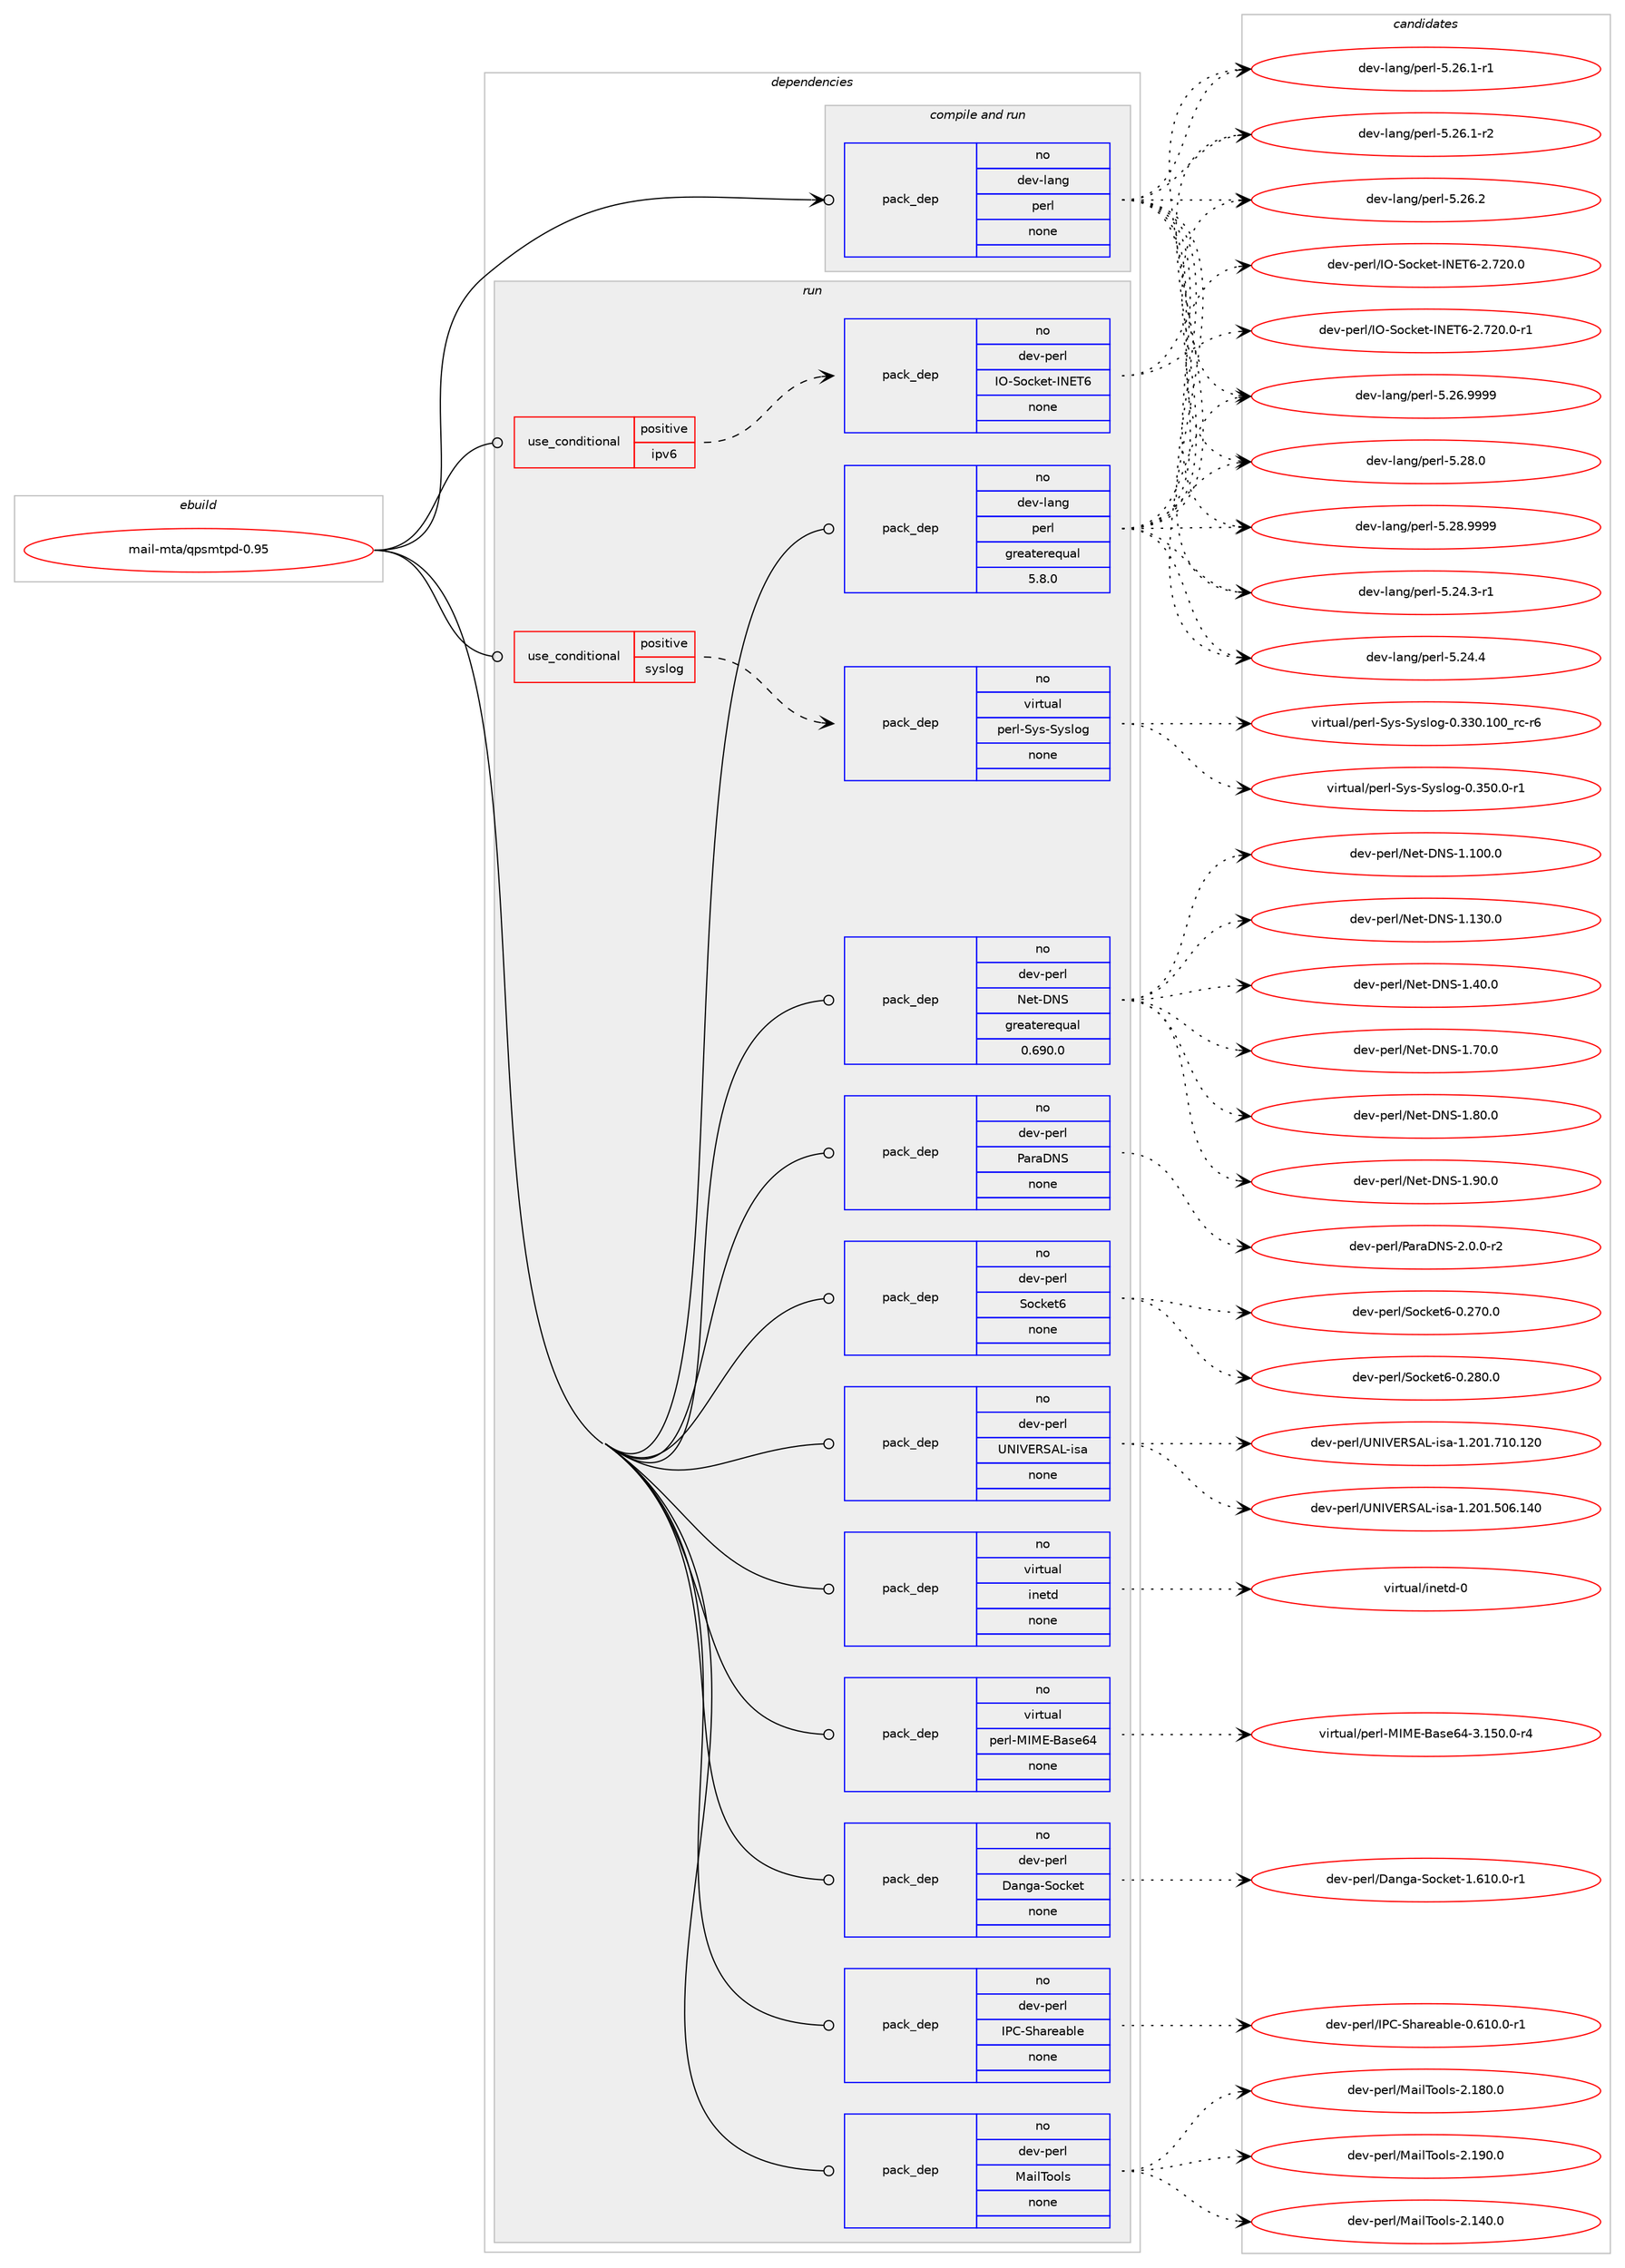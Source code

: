 digraph prolog {

# *************
# Graph options
# *************

newrank=true;
concentrate=true;
compound=true;
graph [rankdir=LR,fontname=Helvetica,fontsize=10,ranksep=1.5];#, ranksep=2.5, nodesep=0.2];
edge  [arrowhead=vee];
node  [fontname=Helvetica,fontsize=10];

# **********
# The ebuild
# **********

subgraph cluster_leftcol {
color=gray;
rank=same;
label=<<i>ebuild</i>>;
id [label="mail-mta/qpsmtpd-0.95", color=red, width=4, href="../mail-mta/qpsmtpd-0.95.svg"];
}

# ****************
# The dependencies
# ****************

subgraph cluster_midcol {
color=gray;
label=<<i>dependencies</i>>;
subgraph cluster_compile {
fillcolor="#eeeeee";
style=filled;
label=<<i>compile</i>>;
}
subgraph cluster_compileandrun {
fillcolor="#eeeeee";
style=filled;
label=<<i>compile and run</i>>;
subgraph pack4477 {
dependency5480 [label=<<TABLE BORDER="0" CELLBORDER="1" CELLSPACING="0" CELLPADDING="4" WIDTH="220"><TR><TD ROWSPAN="6" CELLPADDING="30">pack_dep</TD></TR><TR><TD WIDTH="110">no</TD></TR><TR><TD>dev-lang</TD></TR><TR><TD>perl</TD></TR><TR><TD>none</TD></TR><TR><TD></TD></TR></TABLE>>, shape=none, color=blue];
}
id:e -> dependency5480:w [weight=20,style="solid",arrowhead="odotvee"];
}
subgraph cluster_run {
fillcolor="#eeeeee";
style=filled;
label=<<i>run</i>>;
subgraph cond862 {
dependency5481 [label=<<TABLE BORDER="0" CELLBORDER="1" CELLSPACING="0" CELLPADDING="4"><TR><TD ROWSPAN="3" CELLPADDING="10">use_conditional</TD></TR><TR><TD>positive</TD></TR><TR><TD>ipv6</TD></TR></TABLE>>, shape=none, color=red];
subgraph pack4478 {
dependency5482 [label=<<TABLE BORDER="0" CELLBORDER="1" CELLSPACING="0" CELLPADDING="4" WIDTH="220"><TR><TD ROWSPAN="6" CELLPADDING="30">pack_dep</TD></TR><TR><TD WIDTH="110">no</TD></TR><TR><TD>dev-perl</TD></TR><TR><TD>IO-Socket-INET6</TD></TR><TR><TD>none</TD></TR><TR><TD></TD></TR></TABLE>>, shape=none, color=blue];
}
dependency5481:e -> dependency5482:w [weight=20,style="dashed",arrowhead="vee"];
}
id:e -> dependency5481:w [weight=20,style="solid",arrowhead="odot"];
subgraph cond863 {
dependency5483 [label=<<TABLE BORDER="0" CELLBORDER="1" CELLSPACING="0" CELLPADDING="4"><TR><TD ROWSPAN="3" CELLPADDING="10">use_conditional</TD></TR><TR><TD>positive</TD></TR><TR><TD>syslog</TD></TR></TABLE>>, shape=none, color=red];
subgraph pack4479 {
dependency5484 [label=<<TABLE BORDER="0" CELLBORDER="1" CELLSPACING="0" CELLPADDING="4" WIDTH="220"><TR><TD ROWSPAN="6" CELLPADDING="30">pack_dep</TD></TR><TR><TD WIDTH="110">no</TD></TR><TR><TD>virtual</TD></TR><TR><TD>perl-Sys-Syslog</TD></TR><TR><TD>none</TD></TR><TR><TD></TD></TR></TABLE>>, shape=none, color=blue];
}
dependency5483:e -> dependency5484:w [weight=20,style="dashed",arrowhead="vee"];
}
id:e -> dependency5483:w [weight=20,style="solid",arrowhead="odot"];
subgraph pack4480 {
dependency5485 [label=<<TABLE BORDER="0" CELLBORDER="1" CELLSPACING="0" CELLPADDING="4" WIDTH="220"><TR><TD ROWSPAN="6" CELLPADDING="30">pack_dep</TD></TR><TR><TD WIDTH="110">no</TD></TR><TR><TD>dev-lang</TD></TR><TR><TD>perl</TD></TR><TR><TD>greaterequal</TD></TR><TR><TD>5.8.0</TD></TR></TABLE>>, shape=none, color=blue];
}
id:e -> dependency5485:w [weight=20,style="solid",arrowhead="odot"];
subgraph pack4481 {
dependency5486 [label=<<TABLE BORDER="0" CELLBORDER="1" CELLSPACING="0" CELLPADDING="4" WIDTH="220"><TR><TD ROWSPAN="6" CELLPADDING="30">pack_dep</TD></TR><TR><TD WIDTH="110">no</TD></TR><TR><TD>dev-perl</TD></TR><TR><TD>Danga-Socket</TD></TR><TR><TD>none</TD></TR><TR><TD></TD></TR></TABLE>>, shape=none, color=blue];
}
id:e -> dependency5486:w [weight=20,style="solid",arrowhead="odot"];
subgraph pack4482 {
dependency5487 [label=<<TABLE BORDER="0" CELLBORDER="1" CELLSPACING="0" CELLPADDING="4" WIDTH="220"><TR><TD ROWSPAN="6" CELLPADDING="30">pack_dep</TD></TR><TR><TD WIDTH="110">no</TD></TR><TR><TD>dev-perl</TD></TR><TR><TD>IPC-Shareable</TD></TR><TR><TD>none</TD></TR><TR><TD></TD></TR></TABLE>>, shape=none, color=blue];
}
id:e -> dependency5487:w [weight=20,style="solid",arrowhead="odot"];
subgraph pack4483 {
dependency5488 [label=<<TABLE BORDER="0" CELLBORDER="1" CELLSPACING="0" CELLPADDING="4" WIDTH="220"><TR><TD ROWSPAN="6" CELLPADDING="30">pack_dep</TD></TR><TR><TD WIDTH="110">no</TD></TR><TR><TD>dev-perl</TD></TR><TR><TD>MailTools</TD></TR><TR><TD>none</TD></TR><TR><TD></TD></TR></TABLE>>, shape=none, color=blue];
}
id:e -> dependency5488:w [weight=20,style="solid",arrowhead="odot"];
subgraph pack4484 {
dependency5489 [label=<<TABLE BORDER="0" CELLBORDER="1" CELLSPACING="0" CELLPADDING="4" WIDTH="220"><TR><TD ROWSPAN="6" CELLPADDING="30">pack_dep</TD></TR><TR><TD WIDTH="110">no</TD></TR><TR><TD>dev-perl</TD></TR><TR><TD>Net-DNS</TD></TR><TR><TD>greaterequal</TD></TR><TR><TD>0.690.0</TD></TR></TABLE>>, shape=none, color=blue];
}
id:e -> dependency5489:w [weight=20,style="solid",arrowhead="odot"];
subgraph pack4485 {
dependency5490 [label=<<TABLE BORDER="0" CELLBORDER="1" CELLSPACING="0" CELLPADDING="4" WIDTH="220"><TR><TD ROWSPAN="6" CELLPADDING="30">pack_dep</TD></TR><TR><TD WIDTH="110">no</TD></TR><TR><TD>dev-perl</TD></TR><TR><TD>ParaDNS</TD></TR><TR><TD>none</TD></TR><TR><TD></TD></TR></TABLE>>, shape=none, color=blue];
}
id:e -> dependency5490:w [weight=20,style="solid",arrowhead="odot"];
subgraph pack4486 {
dependency5491 [label=<<TABLE BORDER="0" CELLBORDER="1" CELLSPACING="0" CELLPADDING="4" WIDTH="220"><TR><TD ROWSPAN="6" CELLPADDING="30">pack_dep</TD></TR><TR><TD WIDTH="110">no</TD></TR><TR><TD>dev-perl</TD></TR><TR><TD>Socket6</TD></TR><TR><TD>none</TD></TR><TR><TD></TD></TR></TABLE>>, shape=none, color=blue];
}
id:e -> dependency5491:w [weight=20,style="solid",arrowhead="odot"];
subgraph pack4487 {
dependency5492 [label=<<TABLE BORDER="0" CELLBORDER="1" CELLSPACING="0" CELLPADDING="4" WIDTH="220"><TR><TD ROWSPAN="6" CELLPADDING="30">pack_dep</TD></TR><TR><TD WIDTH="110">no</TD></TR><TR><TD>dev-perl</TD></TR><TR><TD>UNIVERSAL-isa</TD></TR><TR><TD>none</TD></TR><TR><TD></TD></TR></TABLE>>, shape=none, color=blue];
}
id:e -> dependency5492:w [weight=20,style="solid",arrowhead="odot"];
subgraph pack4488 {
dependency5493 [label=<<TABLE BORDER="0" CELLBORDER="1" CELLSPACING="0" CELLPADDING="4" WIDTH="220"><TR><TD ROWSPAN="6" CELLPADDING="30">pack_dep</TD></TR><TR><TD WIDTH="110">no</TD></TR><TR><TD>virtual</TD></TR><TR><TD>inetd</TD></TR><TR><TD>none</TD></TR><TR><TD></TD></TR></TABLE>>, shape=none, color=blue];
}
id:e -> dependency5493:w [weight=20,style="solid",arrowhead="odot"];
subgraph pack4489 {
dependency5494 [label=<<TABLE BORDER="0" CELLBORDER="1" CELLSPACING="0" CELLPADDING="4" WIDTH="220"><TR><TD ROWSPAN="6" CELLPADDING="30">pack_dep</TD></TR><TR><TD WIDTH="110">no</TD></TR><TR><TD>virtual</TD></TR><TR><TD>perl-MIME-Base64</TD></TR><TR><TD>none</TD></TR><TR><TD></TD></TR></TABLE>>, shape=none, color=blue];
}
id:e -> dependency5494:w [weight=20,style="solid",arrowhead="odot"];
}
}

# **************
# The candidates
# **************

subgraph cluster_choices {
rank=same;
color=gray;
label=<<i>candidates</i>>;

subgraph choice4477 {
color=black;
nodesep=1;
choice100101118451089711010347112101114108455346505246514511449 [label="dev-lang/perl-5.24.3-r1", color=red, width=4,href="../dev-lang/perl-5.24.3-r1.svg"];
choice10010111845108971101034711210111410845534650524652 [label="dev-lang/perl-5.24.4", color=red, width=4,href="../dev-lang/perl-5.24.4.svg"];
choice100101118451089711010347112101114108455346505446494511449 [label="dev-lang/perl-5.26.1-r1", color=red, width=4,href="../dev-lang/perl-5.26.1-r1.svg"];
choice100101118451089711010347112101114108455346505446494511450 [label="dev-lang/perl-5.26.1-r2", color=red, width=4,href="../dev-lang/perl-5.26.1-r2.svg"];
choice10010111845108971101034711210111410845534650544650 [label="dev-lang/perl-5.26.2", color=red, width=4,href="../dev-lang/perl-5.26.2.svg"];
choice10010111845108971101034711210111410845534650544657575757 [label="dev-lang/perl-5.26.9999", color=red, width=4,href="../dev-lang/perl-5.26.9999.svg"];
choice10010111845108971101034711210111410845534650564648 [label="dev-lang/perl-5.28.0", color=red, width=4,href="../dev-lang/perl-5.28.0.svg"];
choice10010111845108971101034711210111410845534650564657575757 [label="dev-lang/perl-5.28.9999", color=red, width=4,href="../dev-lang/perl-5.28.9999.svg"];
dependency5480:e -> choice100101118451089711010347112101114108455346505246514511449:w [style=dotted,weight="100"];
dependency5480:e -> choice10010111845108971101034711210111410845534650524652:w [style=dotted,weight="100"];
dependency5480:e -> choice100101118451089711010347112101114108455346505446494511449:w [style=dotted,weight="100"];
dependency5480:e -> choice100101118451089711010347112101114108455346505446494511450:w [style=dotted,weight="100"];
dependency5480:e -> choice10010111845108971101034711210111410845534650544650:w [style=dotted,weight="100"];
dependency5480:e -> choice10010111845108971101034711210111410845534650544657575757:w [style=dotted,weight="100"];
dependency5480:e -> choice10010111845108971101034711210111410845534650564648:w [style=dotted,weight="100"];
dependency5480:e -> choice10010111845108971101034711210111410845534650564657575757:w [style=dotted,weight="100"];
}
subgraph choice4478 {
color=black;
nodesep=1;
choice100101118451121011141084773794583111991071011164573786984544550465550484648 [label="dev-perl/IO-Socket-INET6-2.720.0", color=red, width=4,href="../dev-perl/IO-Socket-INET6-2.720.0.svg"];
choice1001011184511210111410847737945831119910710111645737869845445504655504846484511449 [label="dev-perl/IO-Socket-INET6-2.720.0-r1", color=red, width=4,href="../dev-perl/IO-Socket-INET6-2.720.0-r1.svg"];
dependency5482:e -> choice100101118451121011141084773794583111991071011164573786984544550465550484648:w [style=dotted,weight="100"];
dependency5482:e -> choice1001011184511210111410847737945831119910710111645737869845445504655504846484511449:w [style=dotted,weight="100"];
}
subgraph choice4479 {
color=black;
nodesep=1;
choice1181051141161179710847112101114108458312111545831211151081111034548465151484649484895114994511454 [label="virtual/perl-Sys-Syslog-0.330.100_rc-r6", color=red, width=4,href="../virtual/perl-Sys-Syslog-0.330.100_rc-r6.svg"];
choice11810511411611797108471121011141084583121115458312111510811110345484651534846484511449 [label="virtual/perl-Sys-Syslog-0.350.0-r1", color=red, width=4,href="../virtual/perl-Sys-Syslog-0.350.0-r1.svg"];
dependency5484:e -> choice1181051141161179710847112101114108458312111545831211151081111034548465151484649484895114994511454:w [style=dotted,weight="100"];
dependency5484:e -> choice11810511411611797108471121011141084583121115458312111510811110345484651534846484511449:w [style=dotted,weight="100"];
}
subgraph choice4480 {
color=black;
nodesep=1;
choice100101118451089711010347112101114108455346505246514511449 [label="dev-lang/perl-5.24.3-r1", color=red, width=4,href="../dev-lang/perl-5.24.3-r1.svg"];
choice10010111845108971101034711210111410845534650524652 [label="dev-lang/perl-5.24.4", color=red, width=4,href="../dev-lang/perl-5.24.4.svg"];
choice100101118451089711010347112101114108455346505446494511449 [label="dev-lang/perl-5.26.1-r1", color=red, width=4,href="../dev-lang/perl-5.26.1-r1.svg"];
choice100101118451089711010347112101114108455346505446494511450 [label="dev-lang/perl-5.26.1-r2", color=red, width=4,href="../dev-lang/perl-5.26.1-r2.svg"];
choice10010111845108971101034711210111410845534650544650 [label="dev-lang/perl-5.26.2", color=red, width=4,href="../dev-lang/perl-5.26.2.svg"];
choice10010111845108971101034711210111410845534650544657575757 [label="dev-lang/perl-5.26.9999", color=red, width=4,href="../dev-lang/perl-5.26.9999.svg"];
choice10010111845108971101034711210111410845534650564648 [label="dev-lang/perl-5.28.0", color=red, width=4,href="../dev-lang/perl-5.28.0.svg"];
choice10010111845108971101034711210111410845534650564657575757 [label="dev-lang/perl-5.28.9999", color=red, width=4,href="../dev-lang/perl-5.28.9999.svg"];
dependency5485:e -> choice100101118451089711010347112101114108455346505246514511449:w [style=dotted,weight="100"];
dependency5485:e -> choice10010111845108971101034711210111410845534650524652:w [style=dotted,weight="100"];
dependency5485:e -> choice100101118451089711010347112101114108455346505446494511449:w [style=dotted,weight="100"];
dependency5485:e -> choice100101118451089711010347112101114108455346505446494511450:w [style=dotted,weight="100"];
dependency5485:e -> choice10010111845108971101034711210111410845534650544650:w [style=dotted,weight="100"];
dependency5485:e -> choice10010111845108971101034711210111410845534650544657575757:w [style=dotted,weight="100"];
dependency5485:e -> choice10010111845108971101034711210111410845534650564648:w [style=dotted,weight="100"];
dependency5485:e -> choice10010111845108971101034711210111410845534650564657575757:w [style=dotted,weight="100"];
}
subgraph choice4481 {
color=black;
nodesep=1;
choice100101118451121011141084768971101039745831119910710111645494654494846484511449 [label="dev-perl/Danga-Socket-1.610.0-r1", color=red, width=4,href="../dev-perl/Danga-Socket-1.610.0-r1.svg"];
dependency5486:e -> choice100101118451121011141084768971101039745831119910710111645494654494846484511449:w [style=dotted,weight="100"];
}
subgraph choice4482 {
color=black;
nodesep=1;
choice1001011184511210111410847738067458310497114101979810810145484654494846484511449 [label="dev-perl/IPC-Shareable-0.610.0-r1", color=red, width=4,href="../dev-perl/IPC-Shareable-0.610.0-r1.svg"];
dependency5487:e -> choice1001011184511210111410847738067458310497114101979810810145484654494846484511449:w [style=dotted,weight="100"];
}
subgraph choice4483 {
color=black;
nodesep=1;
choice10010111845112101114108477797105108841111111081154550464952484648 [label="dev-perl/MailTools-2.140.0", color=red, width=4,href="../dev-perl/MailTools-2.140.0.svg"];
choice10010111845112101114108477797105108841111111081154550464956484648 [label="dev-perl/MailTools-2.180.0", color=red, width=4,href="../dev-perl/MailTools-2.180.0.svg"];
choice10010111845112101114108477797105108841111111081154550464957484648 [label="dev-perl/MailTools-2.190.0", color=red, width=4,href="../dev-perl/MailTools-2.190.0.svg"];
dependency5488:e -> choice10010111845112101114108477797105108841111111081154550464952484648:w [style=dotted,weight="100"];
dependency5488:e -> choice10010111845112101114108477797105108841111111081154550464956484648:w [style=dotted,weight="100"];
dependency5488:e -> choice10010111845112101114108477797105108841111111081154550464957484648:w [style=dotted,weight="100"];
}
subgraph choice4484 {
color=black;
nodesep=1;
choice100101118451121011141084778101116456878834549464948484648 [label="dev-perl/Net-DNS-1.100.0", color=red, width=4,href="../dev-perl/Net-DNS-1.100.0.svg"];
choice100101118451121011141084778101116456878834549464951484648 [label="dev-perl/Net-DNS-1.130.0", color=red, width=4,href="../dev-perl/Net-DNS-1.130.0.svg"];
choice1001011184511210111410847781011164568788345494652484648 [label="dev-perl/Net-DNS-1.40.0", color=red, width=4,href="../dev-perl/Net-DNS-1.40.0.svg"];
choice1001011184511210111410847781011164568788345494655484648 [label="dev-perl/Net-DNS-1.70.0", color=red, width=4,href="../dev-perl/Net-DNS-1.70.0.svg"];
choice1001011184511210111410847781011164568788345494656484648 [label="dev-perl/Net-DNS-1.80.0", color=red, width=4,href="../dev-perl/Net-DNS-1.80.0.svg"];
choice1001011184511210111410847781011164568788345494657484648 [label="dev-perl/Net-DNS-1.90.0", color=red, width=4,href="../dev-perl/Net-DNS-1.90.0.svg"];
dependency5489:e -> choice100101118451121011141084778101116456878834549464948484648:w [style=dotted,weight="100"];
dependency5489:e -> choice100101118451121011141084778101116456878834549464951484648:w [style=dotted,weight="100"];
dependency5489:e -> choice1001011184511210111410847781011164568788345494652484648:w [style=dotted,weight="100"];
dependency5489:e -> choice1001011184511210111410847781011164568788345494655484648:w [style=dotted,weight="100"];
dependency5489:e -> choice1001011184511210111410847781011164568788345494656484648:w [style=dotted,weight="100"];
dependency5489:e -> choice1001011184511210111410847781011164568788345494657484648:w [style=dotted,weight="100"];
}
subgraph choice4485 {
color=black;
nodesep=1;
choice10010111845112101114108478097114976878834550464846484511450 [label="dev-perl/ParaDNS-2.0.0-r2", color=red, width=4,href="../dev-perl/ParaDNS-2.0.0-r2.svg"];
dependency5490:e -> choice10010111845112101114108478097114976878834550464846484511450:w [style=dotted,weight="100"];
}
subgraph choice4486 {
color=black;
nodesep=1;
choice10010111845112101114108478311199107101116544548465055484648 [label="dev-perl/Socket6-0.270.0", color=red, width=4,href="../dev-perl/Socket6-0.270.0.svg"];
choice10010111845112101114108478311199107101116544548465056484648 [label="dev-perl/Socket6-0.280.0", color=red, width=4,href="../dev-perl/Socket6-0.280.0.svg"];
dependency5491:e -> choice10010111845112101114108478311199107101116544548465055484648:w [style=dotted,weight="100"];
dependency5491:e -> choice10010111845112101114108478311199107101116544548465056484648:w [style=dotted,weight="100"];
}
subgraph choice4487 {
color=black;
nodesep=1;
choice100101118451121011141084785787386698283657645105115974549465048494653485446495248 [label="dev-perl/UNIVERSAL-isa-1.201.506.140", color=red, width=4,href="../dev-perl/UNIVERSAL-isa-1.201.506.140.svg"];
choice100101118451121011141084785787386698283657645105115974549465048494655494846495048 [label="dev-perl/UNIVERSAL-isa-1.201.710.120", color=red, width=4,href="../dev-perl/UNIVERSAL-isa-1.201.710.120.svg"];
dependency5492:e -> choice100101118451121011141084785787386698283657645105115974549465048494653485446495248:w [style=dotted,weight="100"];
dependency5492:e -> choice100101118451121011141084785787386698283657645105115974549465048494655494846495048:w [style=dotted,weight="100"];
}
subgraph choice4488 {
color=black;
nodesep=1;
choice11810511411611797108471051101011161004548 [label="virtual/inetd-0", color=red, width=4,href="../virtual/inetd-0.svg"];
dependency5493:e -> choice11810511411611797108471051101011161004548:w [style=dotted,weight="100"];
}
subgraph choice4489 {
color=black;
nodesep=1;
choice11810511411611797108471121011141084577737769456697115101545245514649534846484511452 [label="virtual/perl-MIME-Base64-3.150.0-r4", color=red, width=4,href="../virtual/perl-MIME-Base64-3.150.0-r4.svg"];
dependency5494:e -> choice11810511411611797108471121011141084577737769456697115101545245514649534846484511452:w [style=dotted,weight="100"];
}
}

}
